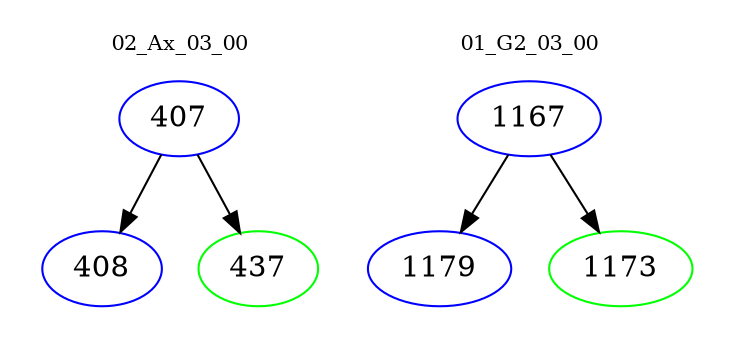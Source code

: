 digraph{
subgraph cluster_0 {
color = white
label = "02_Ax_03_00";
fontsize=10;
T0_407 [label="407", color="blue"]
T0_407 -> T0_408 [color="black"]
T0_408 [label="408", color="blue"]
T0_407 -> T0_437 [color="black"]
T0_437 [label="437", color="green"]
}
subgraph cluster_1 {
color = white
label = "01_G2_03_00";
fontsize=10;
T1_1167 [label="1167", color="blue"]
T1_1167 -> T1_1179 [color="black"]
T1_1179 [label="1179", color="blue"]
T1_1167 -> T1_1173 [color="black"]
T1_1173 [label="1173", color="green"]
}
}
